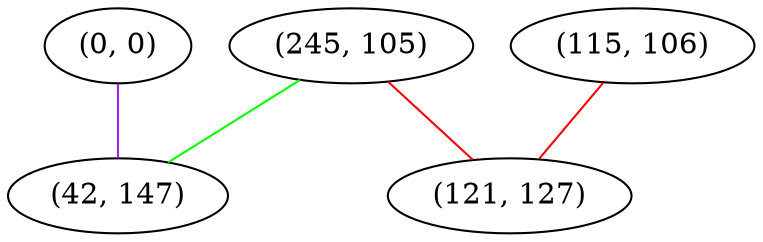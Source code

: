 graph "" {
"(245, 105)";
"(115, 106)";
"(0, 0)";
"(42, 147)";
"(121, 127)";
"(245, 105)" -- "(42, 147)"  [color=green, key=0, weight=2];
"(245, 105)" -- "(121, 127)"  [color=red, key=0, weight=1];
"(115, 106)" -- "(121, 127)"  [color=red, key=0, weight=1];
"(0, 0)" -- "(42, 147)"  [color=purple, key=0, weight=4];
}
